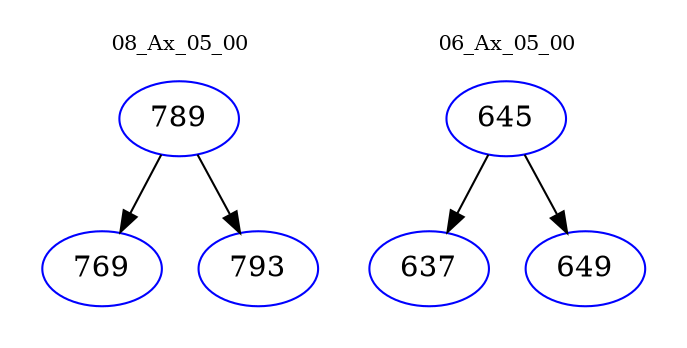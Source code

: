 digraph{
subgraph cluster_0 {
color = white
label = "08_Ax_05_00";
fontsize=10;
T0_789 [label="789", color="blue"]
T0_789 -> T0_769 [color="black"]
T0_769 [label="769", color="blue"]
T0_789 -> T0_793 [color="black"]
T0_793 [label="793", color="blue"]
}
subgraph cluster_1 {
color = white
label = "06_Ax_05_00";
fontsize=10;
T1_645 [label="645", color="blue"]
T1_645 -> T1_637 [color="black"]
T1_637 [label="637", color="blue"]
T1_645 -> T1_649 [color="black"]
T1_649 [label="649", color="blue"]
}
}
